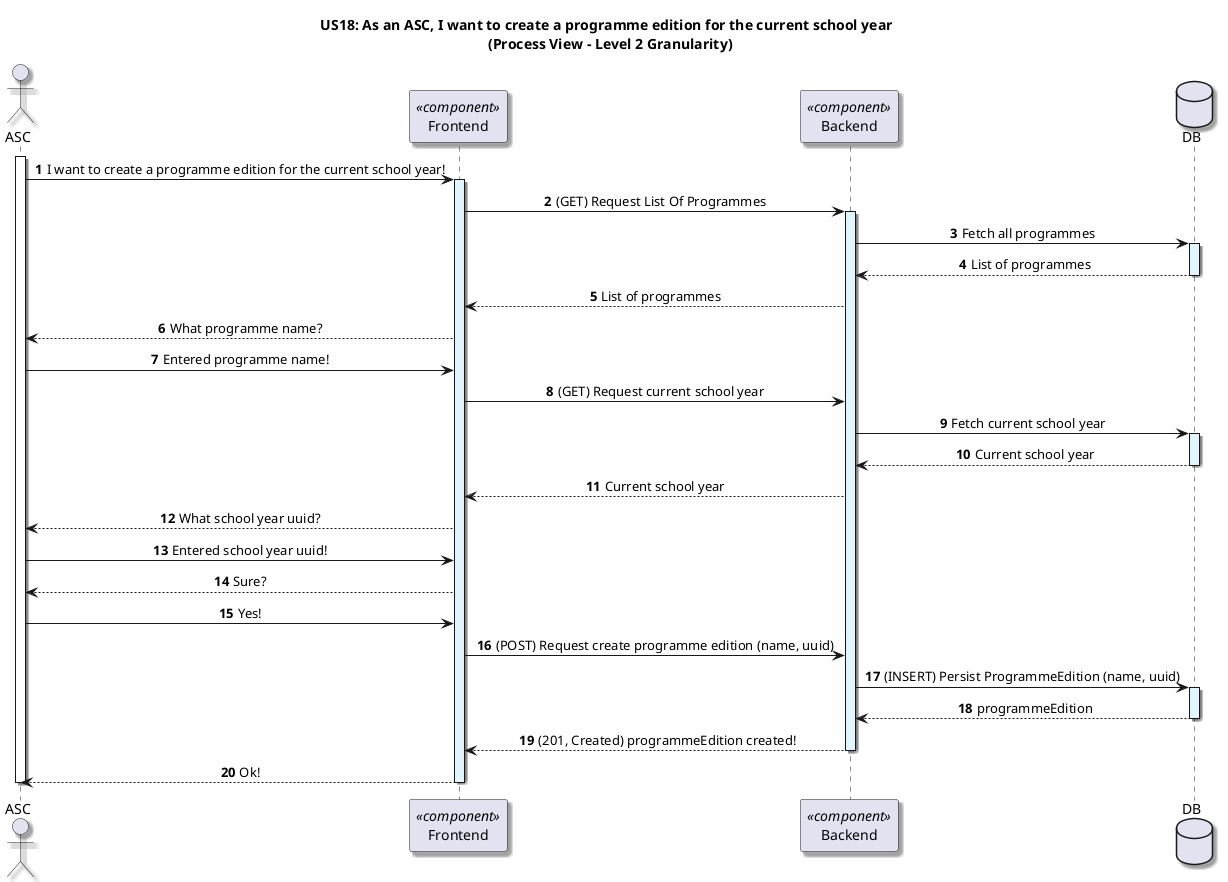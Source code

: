 @startuml

title US18: As an ASC, I want to create a programme edition for the current school year \n (Process View - Level 2 Granularity)

skinparam componentStyle component
skinparam defaultTextAlignment center
skinparam shadowing true

autonumber

actor ASC as ASC

participant "Frontend" as frontend <<component>>
participant "Backend" as backend <<component>>
Database DB

activate ASC
ASC -> frontend: I want to create a programme edition for the current school year!
activate frontend #E1F5FE

frontend -> backend: (GET) Request List Of Programmes
activate backend #E1F5FE
backend -> DB: Fetch all programmes
activate DB #E1F5FE
DB --> backend: List of programmes
deactivate DB #E1F5FE
backend --> frontend: List of programmes


frontend --> ASC: What programme name?

ASC -> frontend: Entered programme name!


frontend -> backend: (GET) Request current school year
backend -> DB: Fetch current school year
activate DB #E1F5FE
DB --> backend: Current school year
deactivate DB #E1F5FE
backend --> frontend: Current school year
frontend --> ASC: What school year uuid?

ASC -> frontend: Entered school year uuid!

frontend --> ASC: Sure?

ASC -> frontend: Yes!

frontend -> backend: (POST) Request create programme edition (name, uuid)

backend -> DB: (INSERT) Persist ProgrammeEdition (name, uuid)
activate DB #E1F5FE
DB --> backend: programmeEdition
deactivate DB

backend --> frontend: (201, Created) programmeEdition created!
deactivate backend

frontend --> ASC: Ok!
deactivate frontend
deactivate ASC

@enduml